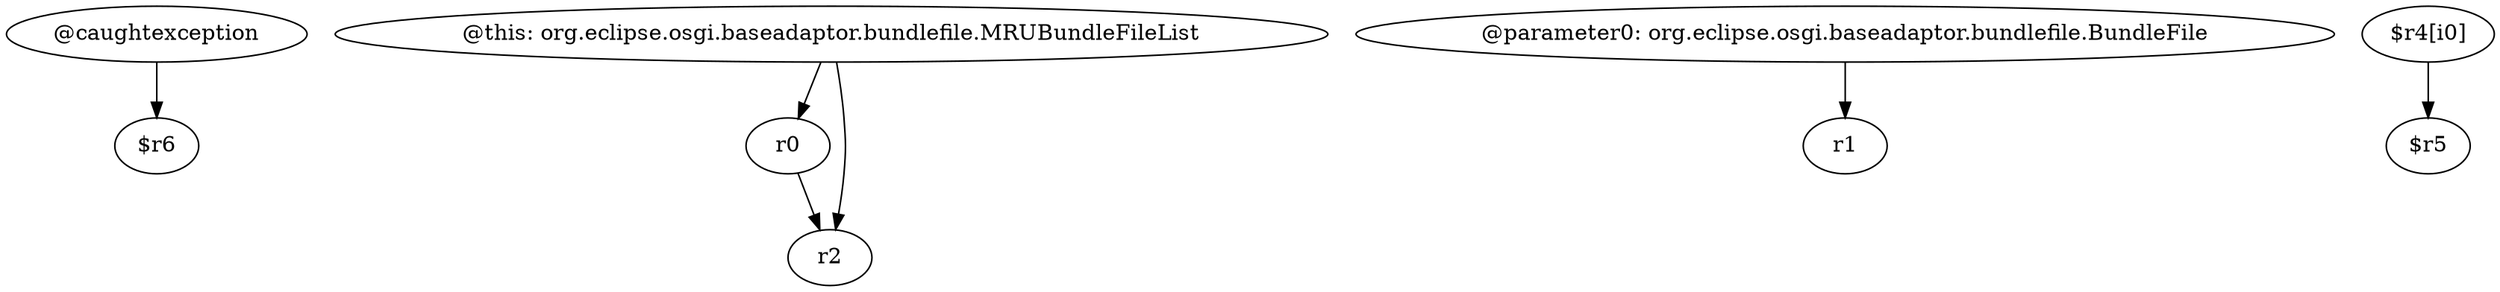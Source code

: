 digraph g {
0[label="@caughtexception"]
1[label="$r6"]
0->1[label=""]
2[label="r0"]
3[label="r2"]
2->3[label=""]
4[label="@this: org.eclipse.osgi.baseadaptor.bundlefile.MRUBundleFileList"]
4->2[label=""]
5[label="@parameter0: org.eclipse.osgi.baseadaptor.bundlefile.BundleFile"]
6[label="r1"]
5->6[label=""]
4->3[label=""]
7[label="$r4[i0]"]
8[label="$r5"]
7->8[label=""]
}